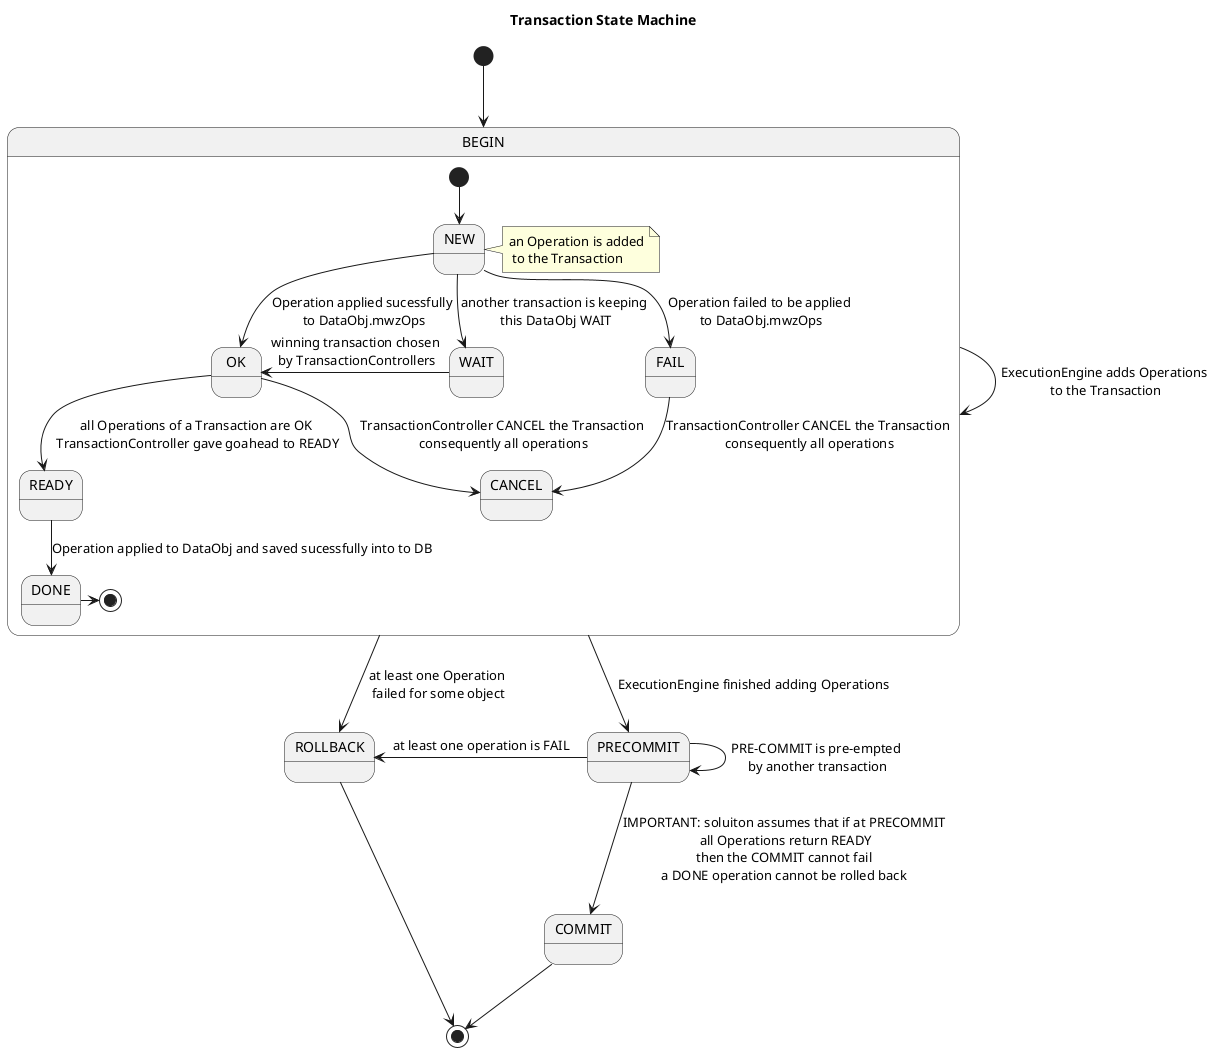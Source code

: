 @startuml TransactionStateMachine

title Transaction State Machine

[*] --> BEGIN

BEGIN -> BEGIN: ExecutionEngine adds Operations\n to the Transaction

BEGIN --> ROLLBACK: at least one Operation\n failed for some object

BEGIN --> PRECOMMIT: ExecutionEngine finished adding Operations

state BEGIN {
  [*] --> NEW
  note right of NEW: an Operation is added\n to the Transaction
  NEW --> OK: Operation applied sucessfully\n to DataObj.mwzOps
  NEW --> FAIL: Operation failed to be applied\n to DataObj.mwzOps
  NEW --> WAIT: another transaction is keeping\n this DataObj WAIT
  WAIT -left-> OK: winning transaction chosen\n by TransactionControllers
  OK --> READY: all Operations of a Transaction are OK\n TransactionController gave goahead to READY
  FAIL --> CANCEL: TransactionController CANCEL the Transaction\n consequently all operations
  OK --> CANCEL: TransactionController CANCEL the Transaction\n consequently all operations
  READY --> DONE: Operation applied to DataObj and saved sucessfully into to DB
  DONE -> [*]
}

PRECOMMIT --> COMMIT: IMPORTANT: soluiton assumes that if at PRECOMMIT\n all Operations return READY\nthen the COMMIT cannot fail\na DONE operation cannot be rolled back

PRECOMMIT -> PRECOMMIT: PRE-COMMIT is pre-empted\n by another transaction
PRECOMMIT -left-> ROLLBACK: at least one operation is FAIL

ROLLBACK --> [*]
COMMIT --> [*]

@enduml
